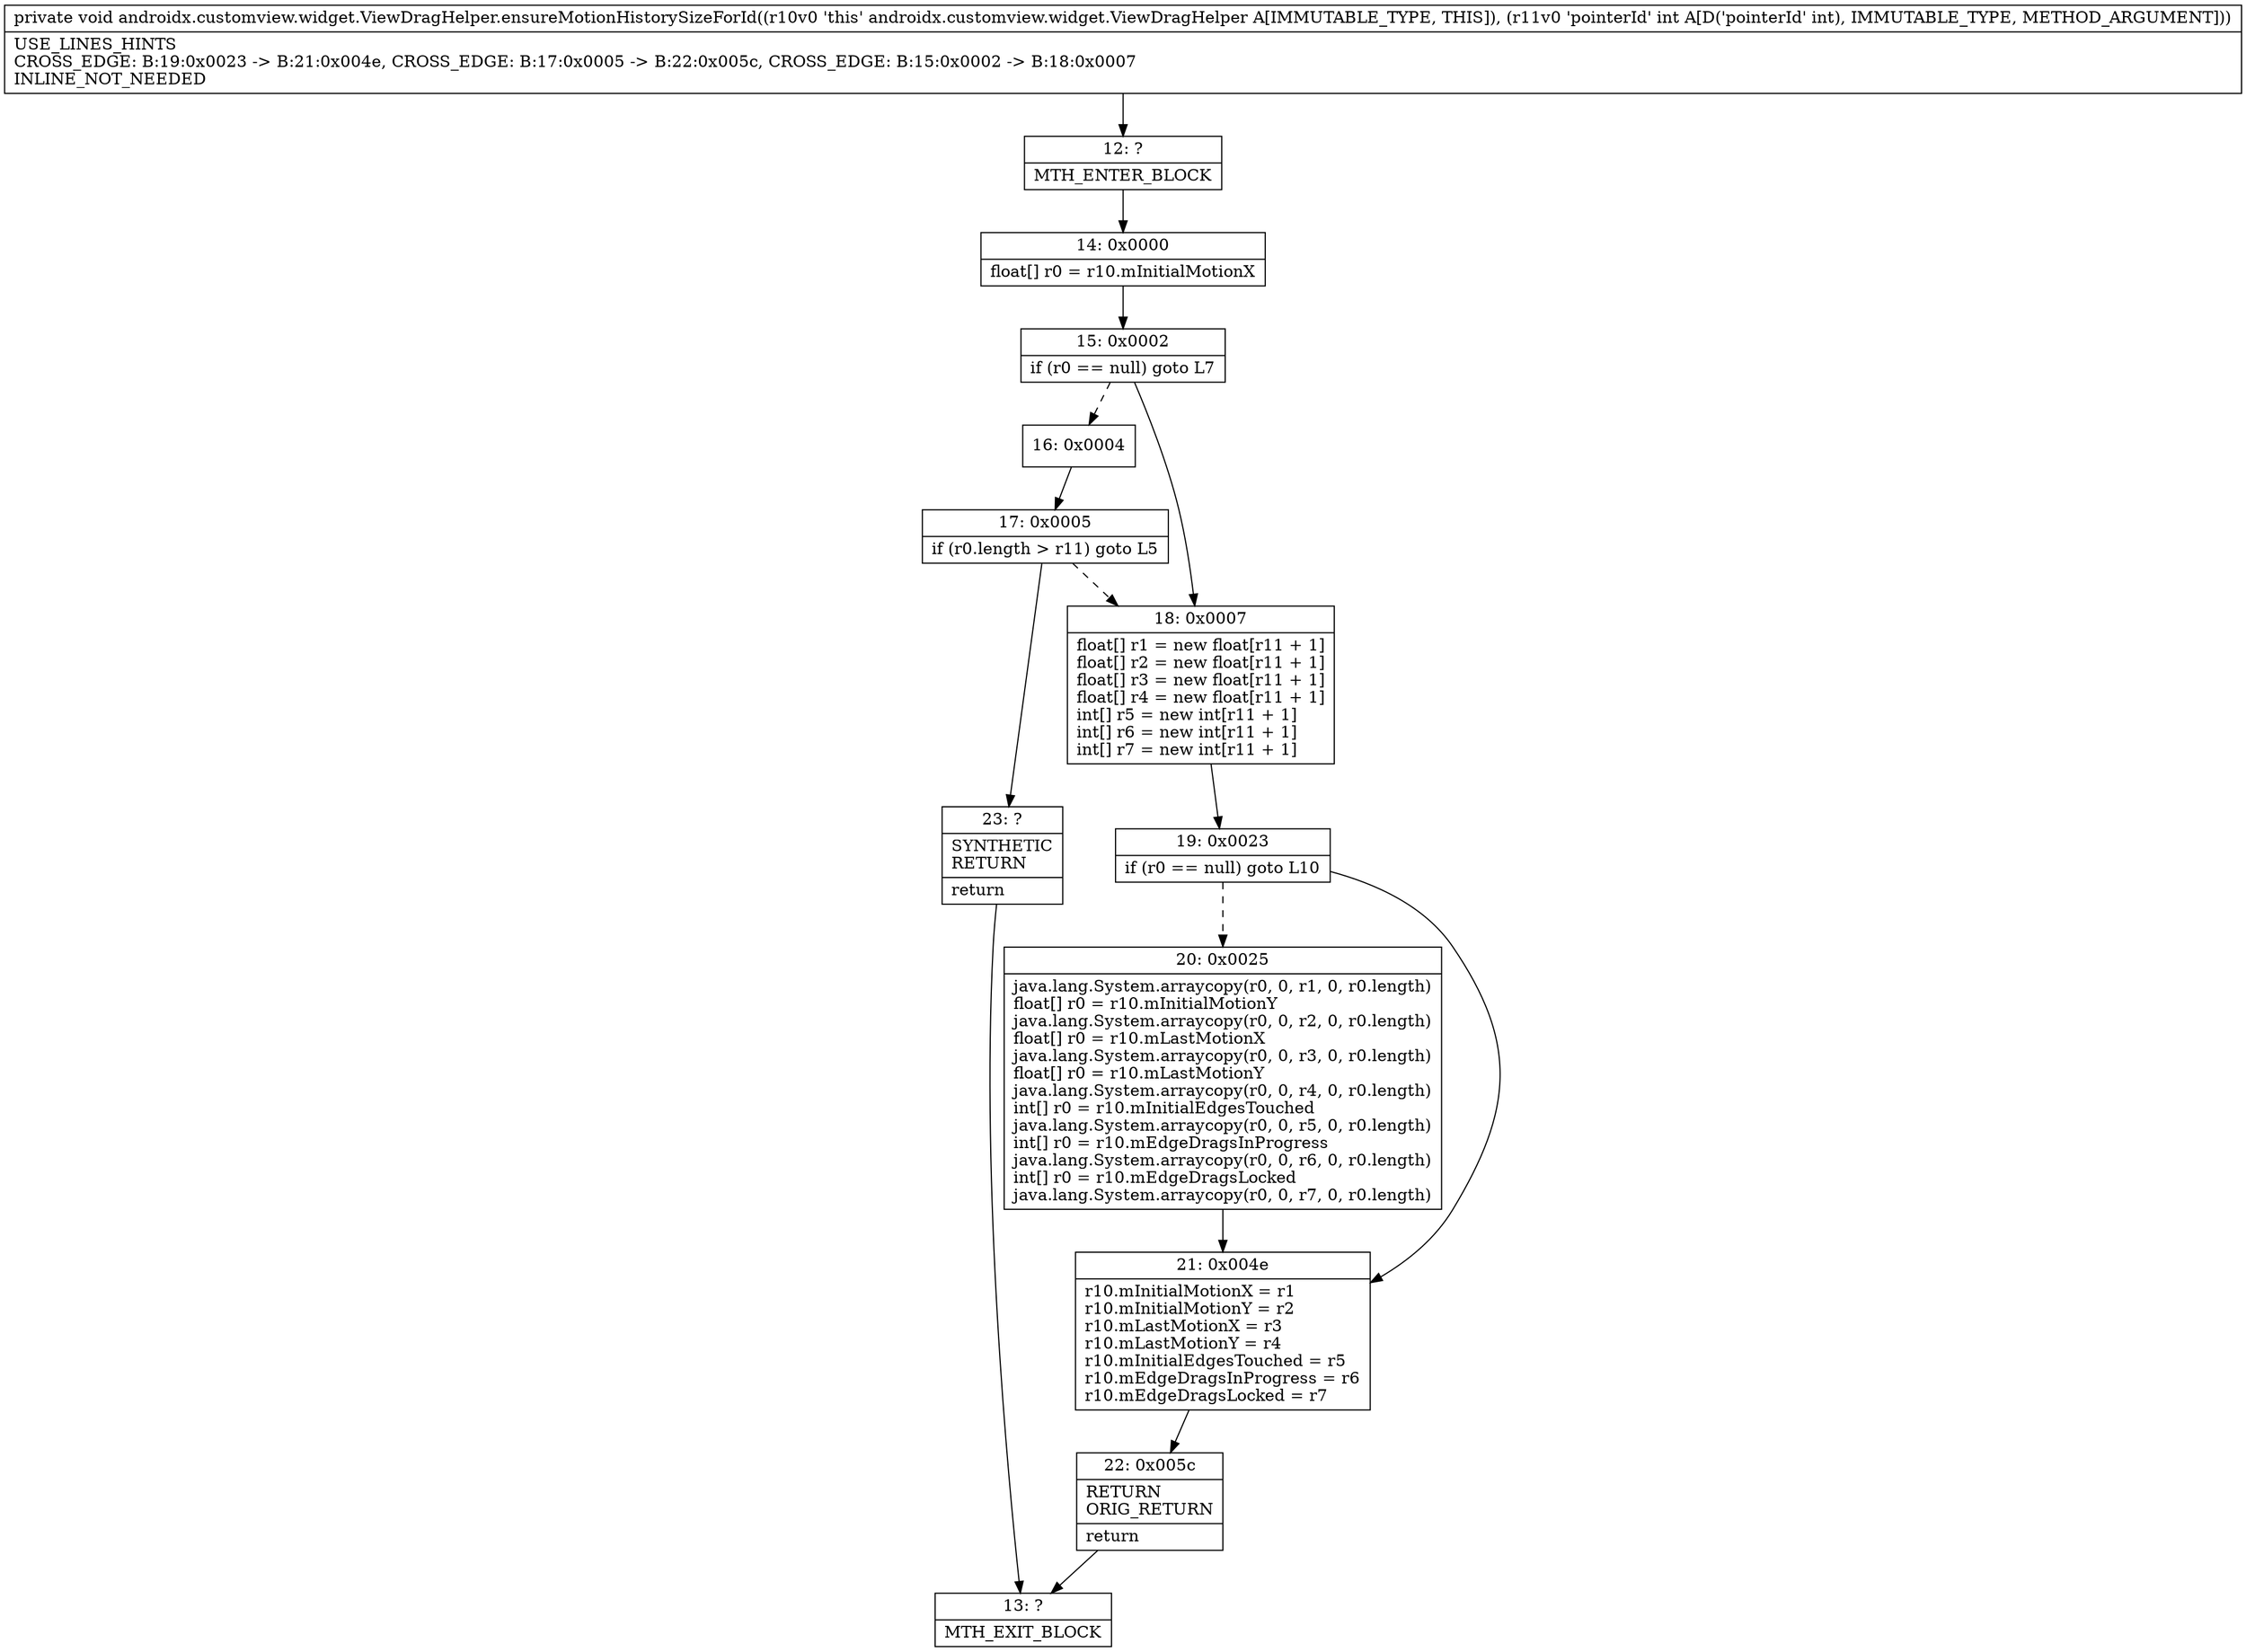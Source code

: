 digraph "CFG forandroidx.customview.widget.ViewDragHelper.ensureMotionHistorySizeForId(I)V" {
Node_12 [shape=record,label="{12\:\ ?|MTH_ENTER_BLOCK\l}"];
Node_14 [shape=record,label="{14\:\ 0x0000|float[] r0 = r10.mInitialMotionX\l}"];
Node_15 [shape=record,label="{15\:\ 0x0002|if (r0 == null) goto L7\l}"];
Node_16 [shape=record,label="{16\:\ 0x0004}"];
Node_17 [shape=record,label="{17\:\ 0x0005|if (r0.length \> r11) goto L5\l}"];
Node_23 [shape=record,label="{23\:\ ?|SYNTHETIC\lRETURN\l|return\l}"];
Node_13 [shape=record,label="{13\:\ ?|MTH_EXIT_BLOCK\l}"];
Node_18 [shape=record,label="{18\:\ 0x0007|float[] r1 = new float[r11 + 1]\lfloat[] r2 = new float[r11 + 1]\lfloat[] r3 = new float[r11 + 1]\lfloat[] r4 = new float[r11 + 1]\lint[] r5 = new int[r11 + 1]\lint[] r6 = new int[r11 + 1]\lint[] r7 = new int[r11 + 1]\l}"];
Node_19 [shape=record,label="{19\:\ 0x0023|if (r0 == null) goto L10\l}"];
Node_20 [shape=record,label="{20\:\ 0x0025|java.lang.System.arraycopy(r0, 0, r1, 0, r0.length)\lfloat[] r0 = r10.mInitialMotionY\ljava.lang.System.arraycopy(r0, 0, r2, 0, r0.length)\lfloat[] r0 = r10.mLastMotionX\ljava.lang.System.arraycopy(r0, 0, r3, 0, r0.length)\lfloat[] r0 = r10.mLastMotionY\ljava.lang.System.arraycopy(r0, 0, r4, 0, r0.length)\lint[] r0 = r10.mInitialEdgesTouched\ljava.lang.System.arraycopy(r0, 0, r5, 0, r0.length)\lint[] r0 = r10.mEdgeDragsInProgress\ljava.lang.System.arraycopy(r0, 0, r6, 0, r0.length)\lint[] r0 = r10.mEdgeDragsLocked\ljava.lang.System.arraycopy(r0, 0, r7, 0, r0.length)\l}"];
Node_21 [shape=record,label="{21\:\ 0x004e|r10.mInitialMotionX = r1\lr10.mInitialMotionY = r2\lr10.mLastMotionX = r3\lr10.mLastMotionY = r4\lr10.mInitialEdgesTouched = r5\lr10.mEdgeDragsInProgress = r6\lr10.mEdgeDragsLocked = r7\l}"];
Node_22 [shape=record,label="{22\:\ 0x005c|RETURN\lORIG_RETURN\l|return\l}"];
MethodNode[shape=record,label="{private void androidx.customview.widget.ViewDragHelper.ensureMotionHistorySizeForId((r10v0 'this' androidx.customview.widget.ViewDragHelper A[IMMUTABLE_TYPE, THIS]), (r11v0 'pointerId' int A[D('pointerId' int), IMMUTABLE_TYPE, METHOD_ARGUMENT]))  | USE_LINES_HINTS\lCROSS_EDGE: B:19:0x0023 \-\> B:21:0x004e, CROSS_EDGE: B:17:0x0005 \-\> B:22:0x005c, CROSS_EDGE: B:15:0x0002 \-\> B:18:0x0007\lINLINE_NOT_NEEDED\l}"];
MethodNode -> Node_12;Node_12 -> Node_14;
Node_14 -> Node_15;
Node_15 -> Node_16[style=dashed];
Node_15 -> Node_18;
Node_16 -> Node_17;
Node_17 -> Node_18[style=dashed];
Node_17 -> Node_23;
Node_23 -> Node_13;
Node_18 -> Node_19;
Node_19 -> Node_20[style=dashed];
Node_19 -> Node_21;
Node_20 -> Node_21;
Node_21 -> Node_22;
Node_22 -> Node_13;
}

